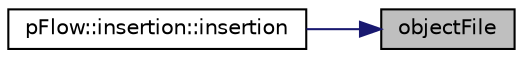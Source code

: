 digraph "objectFile"
{
 // LATEX_PDF_SIZE
  edge [fontname="Helvetica",fontsize="10",labelfontname="Helvetica",labelfontsize="10"];
  node [fontname="Helvetica",fontsize="10",shape=record];
  rankdir="RL";
  Node1 [label="objectFile",height=0.2,width=0.4,color="black", fillcolor="grey75", style="filled", fontcolor="black",tooltip=" "];
  Node1 -> Node2 [dir="back",color="midnightblue",fontsize="10",style="solid",fontname="Helvetica"];
  Node2 [label="pFlow::insertion::insertion",height=0.2,width=0.4,color="black", fillcolor="white", style="filled",URL="$classpFlow_1_1insertion.html#a16ace43248b6bd6c1ba20e56f8e785e8",tooltip="Construct from component."];
}
